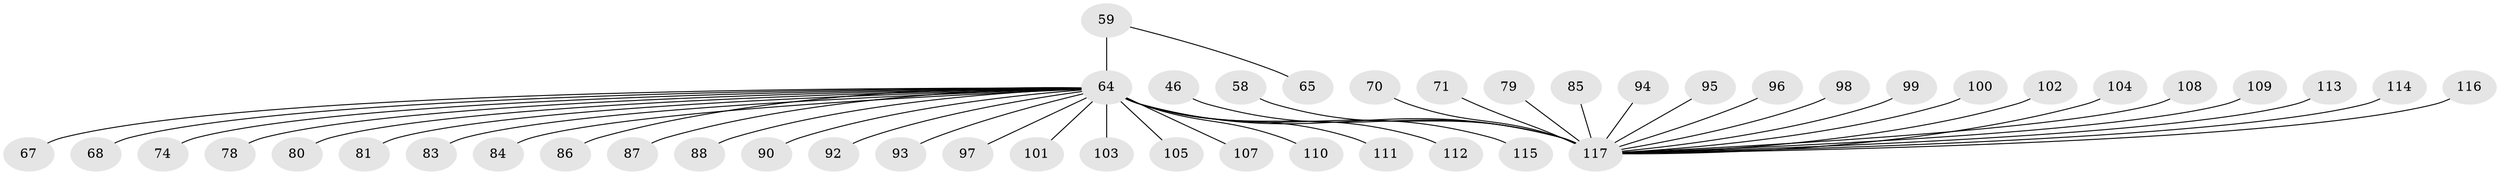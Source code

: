 // original degree distribution, {27: 0.008547008547008548, 5: 0.02564102564102564, 2: 0.29914529914529914, 12: 0.017094017094017096, 4: 0.05128205128205128, 35: 0.008547008547008548, 1: 0.5213675213675214, 6: 0.017094017094017096, 3: 0.05128205128205128}
// Generated by graph-tools (version 1.1) at 2025/51/03/04/25 21:51:50]
// undirected, 46 vertices, 45 edges
graph export_dot {
graph [start="1"]
  node [color=gray90,style=filled];
  46;
  58;
  59 [super="+30"];
  64 [super="+47+49+52+54+55+57"];
  65;
  67;
  68;
  70 [super="+23"];
  71;
  74;
  78;
  79;
  80;
  81;
  83;
  84;
  85;
  86 [super="+32"];
  87;
  88;
  90;
  92;
  93;
  94;
  95 [super="+77"];
  96;
  97;
  98;
  99;
  100;
  101 [super="+31"];
  102;
  103;
  104;
  105 [super="+50+53"];
  107;
  108;
  109;
  110 [super="+34"];
  111 [super="+63"];
  112;
  113;
  114;
  115;
  116;
  117 [super="+91+56+106+89+76+62+18+20+33+43"];
  46 -- 117;
  58 -- 117;
  59 -- 65;
  59 -- 64 [weight=3];
  64 -- 67;
  64 -- 68;
  64 -- 74;
  64 -- 78;
  64 -- 80;
  64 -- 81;
  64 -- 83;
  64 -- 84 [weight=2];
  64 -- 86;
  64 -- 87;
  64 -- 88;
  64 -- 90;
  64 -- 92;
  64 -- 93 [weight=2];
  64 -- 97;
  64 -- 101;
  64 -- 103;
  64 -- 105 [weight=2];
  64 -- 107;
  64 -- 110;
  64 -- 111;
  64 -- 112;
  64 -- 115;
  64 -- 117 [weight=18];
  70 -- 117;
  71 -- 117;
  79 -- 117;
  85 -- 117;
  94 -- 117;
  95 -- 117;
  96 -- 117;
  98 -- 117;
  99 -- 117;
  100 -- 117;
  102 -- 117;
  104 -- 117;
  108 -- 117;
  109 -- 117;
  113 -- 117;
  114 -- 117;
  116 -- 117;
}
